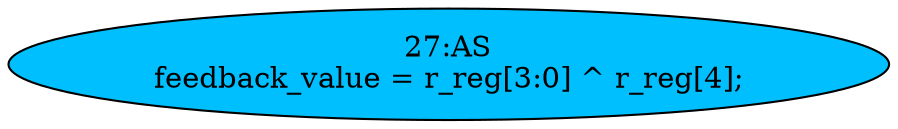 strict digraph "" {
	node [label="\N"];
	"27:AS"	[ast="<pyverilog.vparser.ast.Assign object at 0x7f302b6d8590>",
		def_var="['feedback_value']",
		fillcolor=deepskyblue,
		label="27:AS
feedback_value = r_reg[3:0] ^ r_reg[4];",
		statements="[]",
		style=filled,
		typ=Assign,
		use_var="['r_reg', 'r_reg']"];
}
